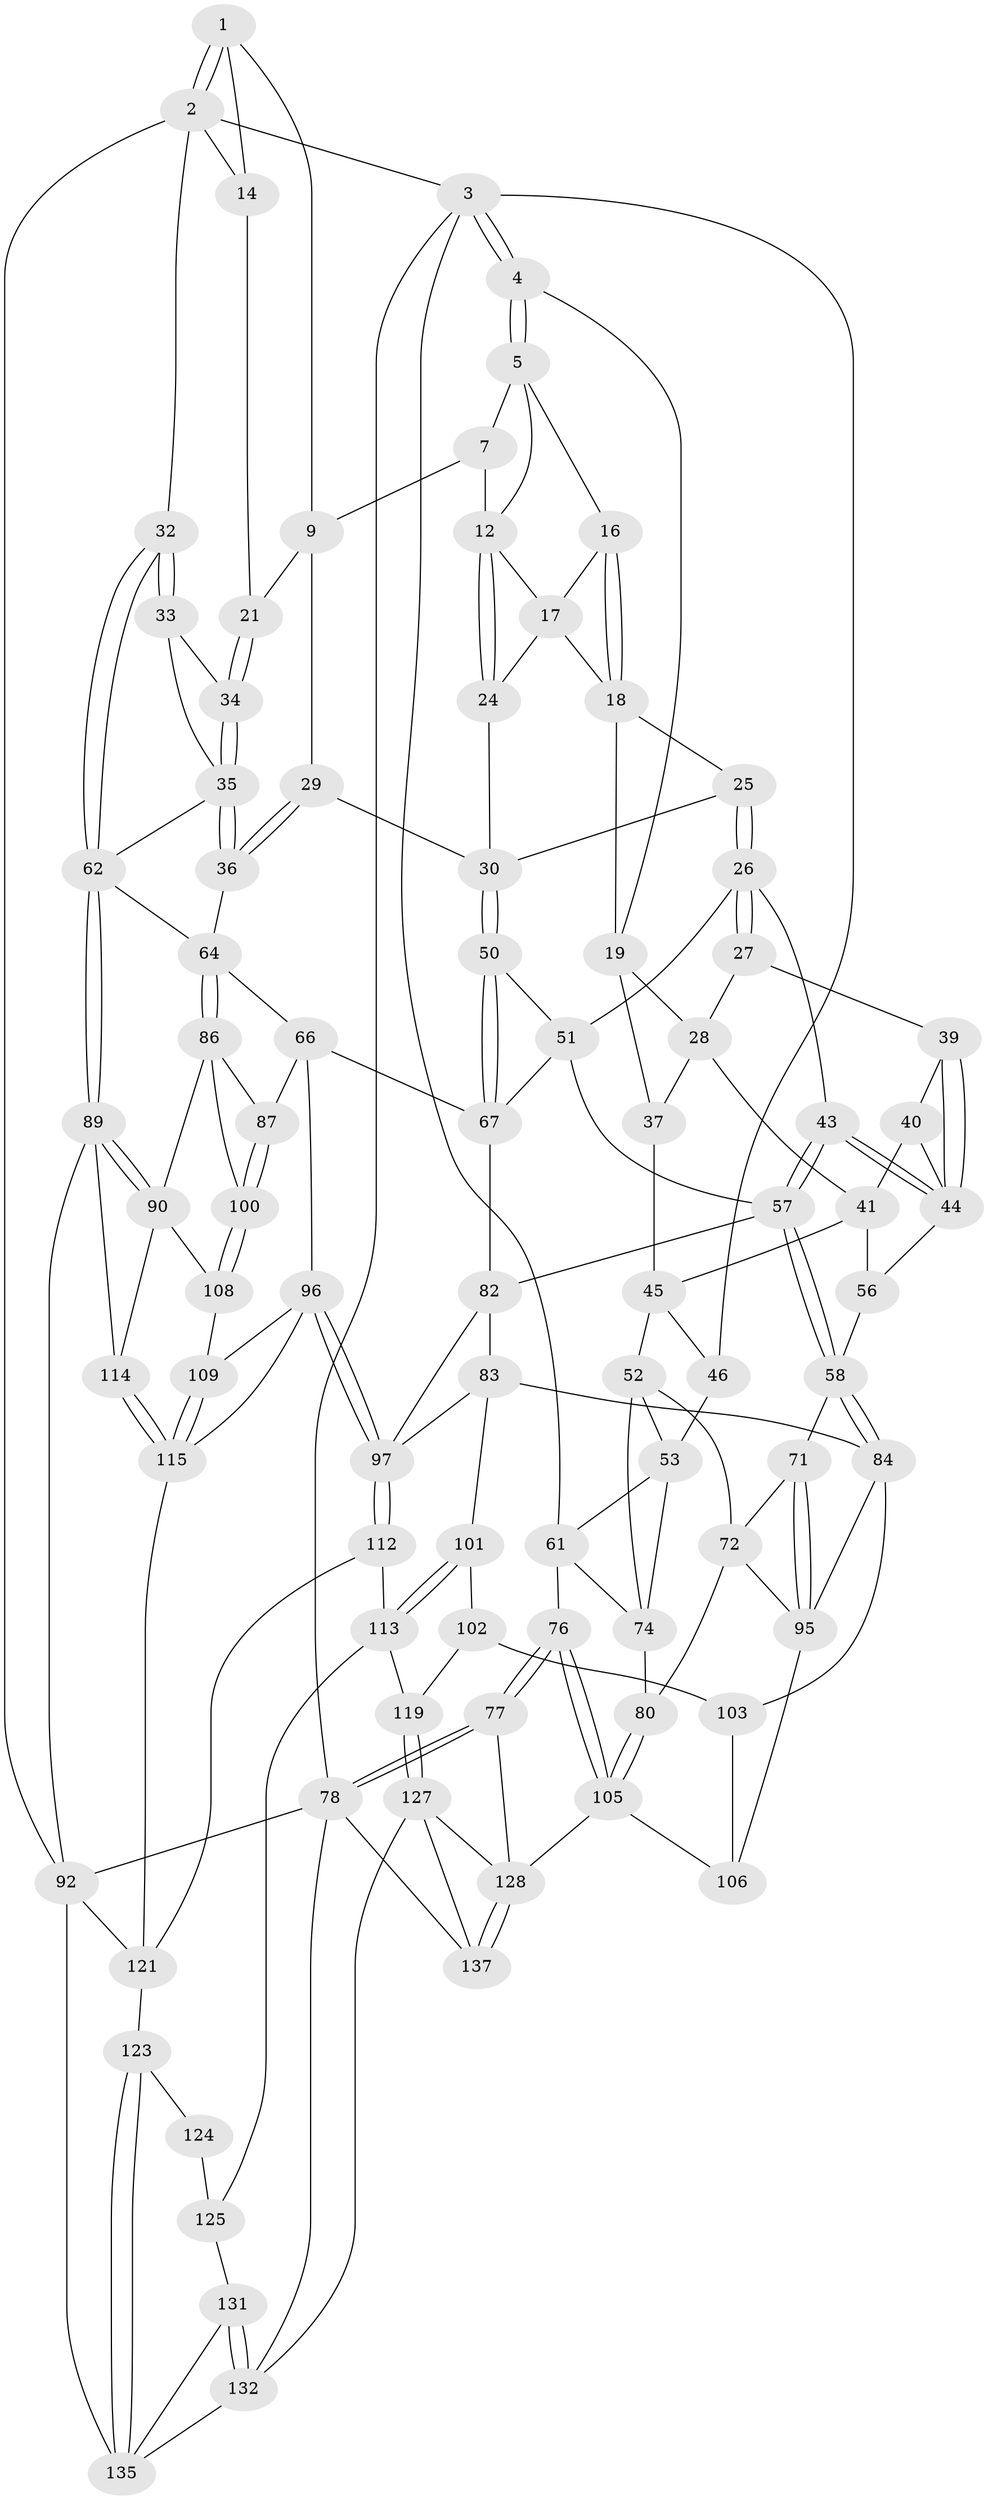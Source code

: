 // original degree distribution, {3: 0.014492753623188406, 6: 0.21739130434782608, 5: 0.5362318840579711, 4: 0.2318840579710145}
// Generated by graph-tools (version 1.1) at 2025/42/03/06/25 10:42:33]
// undirected, 87 vertices, 194 edges
graph export_dot {
graph [start="1"]
  node [color=gray90,style=filled];
  1 [pos="+0.8568448140084651+0",super="+8"];
  2 [pos="+1+0",super="+15"];
  3 [pos="+0+0",super="+47"];
  4 [pos="+0+0"];
  5 [pos="+0.11608854642642367+0",super="+6"];
  7 [pos="+0.8084947991012372+0",super="+11"];
  9 [pos="+0.8453155528280045+0.11775894715368056",super="+10"];
  12 [pos="+0.70401004546703+0.11360138239197438",super="+13"];
  14 [pos="+0.9726950080090814+0.08316342306409771"];
  16 [pos="+0.29285106435791536+0.008911394158796151"];
  17 [pos="+0.5161083285019332+0.00339259793487173",super="+22"];
  18 [pos="+0.3253155921175102+0.0807997251806596",super="+23"];
  19 [pos="+0.3140613533685574+0.09107101191149763",super="+20"];
  21 [pos="+0.9079099372378471+0.13743415182569507"];
  24 [pos="+0.648706671979348+0.15167381226203586"];
  25 [pos="+0.4487433860308801+0.16024263413275128"];
  26 [pos="+0.44293175986073685+0.19165409547316883",super="+42"];
  27 [pos="+0.3269086089401913+0.20116648788781338"];
  28 [pos="+0.2784439496404196+0.1767955251692386",super="+38"];
  29 [pos="+0.788544546440917+0.27891509100561823"];
  30 [pos="+0.6477203112069929+0.2878942747597556",super="+31"];
  32 [pos="+1+0.22109302877931603"];
  33 [pos="+1+0.22439925064360597"];
  34 [pos="+0.9303300654666458+0.1667466427717389"];
  35 [pos="+0.84792324535811+0.287229095591678",super="+55"];
  36 [pos="+0.7981993870314709+0.2883019269239202"];
  37 [pos="+0.15312812358387096+0.16057066045805038"];
  39 [pos="+0.3113342881518904+0.2305348466940628"];
  40 [pos="+0.23148872027320722+0.23964443573150526"];
  41 [pos="+0.20556444586540507+0.23168372934611242",super="+48"];
  43 [pos="+0.4487790803122177+0.28116012038802723"];
  44 [pos="+0.334900611495867+0.2942317934149723",super="+54"];
  45 [pos="+0.08701220807656336+0.23881278046506854",super="+49"];
  46 [pos="+0.056207263120122176+0.2524090214035769"];
  50 [pos="+0.638529594711768+0.2969169420684045"];
  51 [pos="+0.6300351067410219+0.3004299835927433",super="+68"];
  52 [pos="+0.13591554759937083+0.35855149087914023",super="+73"];
  53 [pos="+0.05625177038960731+0.30786968721081936",super="+60"];
  56 [pos="+0.26803411883673417+0.37059888129470747"];
  57 [pos="+0.43870602577413803+0.4110279966680938",super="+69"];
  58 [pos="+0.3468588489085153+0.4563236454272043",super="+59"];
  61 [pos="+0+0.35226344810848464",super="+75"];
  62 [pos="+1+0.4464620048031352",super="+63"];
  64 [pos="+0.866035952966983+0.45008255972515365",super="+65"];
  66 [pos="+0.7277237920060056+0.47240447290049853",super="+88"];
  67 [pos="+0.7209905298999398+0.4704848670567484",super="+70"];
  71 [pos="+0.20925646692023436+0.513959927175878"];
  72 [pos="+0.1960228470678017+0.5144577094665242",super="+79"];
  74 [pos="+0.1035494609104513+0.41180079289972743",super="+81"];
  76 [pos="+0+0.6970846488775483"];
  77 [pos="+0+1"];
  78 [pos="+0+1",super="+138"];
  80 [pos="+0.041646713222954254+0.5665426176057258"];
  82 [pos="+0.4693808639314618+0.4453393217363435",super="+85"];
  83 [pos="+0.43086170003296564+0.5583544776095538",super="+99"];
  84 [pos="+0.36220808821541983+0.5401934019616472",super="+94"];
  86 [pos="+0.8714227252126264+0.4594377710314162",super="+91"];
  87 [pos="+0.8464841771103706+0.5572896082672267"];
  89 [pos="+1+0.5145468479612616",super="+93"];
  90 [pos="+1+0.5380712213356995",super="+111"];
  92 [pos="+1+1",super="+126"];
  95 [pos="+0.29048092415428917+0.6201257047457626",super="+104"];
  96 [pos="+0.7366620789908324+0.6443083599949878",super="+110"];
  97 [pos="+0.6101303630542836+0.7057986852489827",super="+98"];
  100 [pos="+0.9124486774579793+0.609743002033296"];
  101 [pos="+0.3932329913088678+0.6485950099580247"];
  102 [pos="+0.33923893269603134+0.6402465936796199",super="+117"];
  103 [pos="+0.33120526034734443+0.6347286306716747",super="+116"];
  105 [pos="+0.06928096143298397+0.7378862836407833",super="+107"];
  106 [pos="+0.1485878366744596+0.7622483328070908"];
  108 [pos="+0.9040622759103395+0.6324206617091789"];
  109 [pos="+0.8567487546170099+0.6606213333934745"];
  112 [pos="+0.60826075533718+0.7142045822448135"];
  113 [pos="+0.462081372338093+0.7781992584219044",super="+118"];
  114 [pos="+0.9738089242180356+0.7995166520388791"];
  115 [pos="+0.923182724128653+0.7904400047275213",super="+120"];
  119 [pos="+0.3751361937027843+0.837779594653047"];
  121 [pos="+0.7603728364479683+0.8598463735403578",super="+122"];
  123 [pos="+0.6290087437328057+0.8562129631243652"];
  124 [pos="+0.5791964170748934+0.8932382608137385"];
  125 [pos="+0.4771912599665587+0.8848793153890929",super="+130"];
  127 [pos="+0.3741110074660856+0.8401764235374",super="+134"];
  128 [pos="+0.16510834179324013+0.9009496215965456",super="+129"];
  131 [pos="+0.4939594838714046+1"];
  132 [pos="+0.49081621691321947+1",super="+133"];
  135 [pos="+0.6398530106984629+0.91885919978969",super="+136"];
  137 [pos="+0.18685393787784205+0.972698394470339"];
  1 -- 2;
  1 -- 2;
  1 -- 9;
  1 -- 14;
  2 -- 3;
  2 -- 92;
  2 -- 32;
  2 -- 14;
  3 -- 4;
  3 -- 4;
  3 -- 78;
  3 -- 61;
  3 -- 46;
  4 -- 5;
  4 -- 5;
  4 -- 19;
  5 -- 16;
  5 -- 7;
  5 -- 12;
  7 -- 9;
  7 -- 12;
  9 -- 21;
  9 -- 29;
  12 -- 24;
  12 -- 24;
  12 -- 17;
  14 -- 21;
  16 -- 17;
  16 -- 18;
  16 -- 18;
  17 -- 24;
  17 -- 18;
  18 -- 19;
  18 -- 25;
  19 -- 28;
  19 -- 37;
  21 -- 34;
  21 -- 34;
  24 -- 30;
  25 -- 26;
  25 -- 26;
  25 -- 30;
  26 -- 27;
  26 -- 27;
  26 -- 43;
  26 -- 51;
  27 -- 28;
  27 -- 39;
  28 -- 41;
  28 -- 37;
  29 -- 30;
  29 -- 36;
  29 -- 36;
  30 -- 50;
  30 -- 50;
  32 -- 33;
  32 -- 33;
  32 -- 62;
  32 -- 62;
  33 -- 34;
  33 -- 35;
  34 -- 35;
  34 -- 35;
  35 -- 36;
  35 -- 36;
  35 -- 62;
  36 -- 64;
  37 -- 45;
  39 -- 40;
  39 -- 44;
  39 -- 44;
  40 -- 41;
  40 -- 44;
  41 -- 56;
  41 -- 45;
  43 -- 44;
  43 -- 44;
  43 -- 57;
  43 -- 57;
  44 -- 56;
  45 -- 46;
  45 -- 52;
  46 -- 53;
  50 -- 51;
  50 -- 67;
  50 -- 67;
  51 -- 67;
  51 -- 57;
  52 -- 53;
  52 -- 72;
  52 -- 74;
  53 -- 74;
  53 -- 61;
  56 -- 58;
  57 -- 58;
  57 -- 58;
  57 -- 82;
  58 -- 84;
  58 -- 84;
  58 -- 71;
  61 -- 74;
  61 -- 76;
  62 -- 89;
  62 -- 89;
  62 -- 64;
  64 -- 86;
  64 -- 86;
  64 -- 66;
  66 -- 67;
  66 -- 96;
  66 -- 87;
  67 -- 82;
  71 -- 72;
  71 -- 95;
  71 -- 95;
  72 -- 80;
  72 -- 95;
  74 -- 80;
  76 -- 77;
  76 -- 77;
  76 -- 105;
  76 -- 105;
  77 -- 78;
  77 -- 78;
  77 -- 128;
  78 -- 92;
  78 -- 137;
  78 -- 132;
  80 -- 105;
  80 -- 105;
  82 -- 83;
  82 -- 97;
  83 -- 84;
  83 -- 97;
  83 -- 101;
  84 -- 95;
  84 -- 103;
  86 -- 87;
  86 -- 90;
  86 -- 100;
  87 -- 100;
  87 -- 100;
  89 -- 90;
  89 -- 90;
  89 -- 114;
  89 -- 92;
  90 -- 108;
  90 -- 114;
  92 -- 121;
  92 -- 135;
  95 -- 106;
  96 -- 97;
  96 -- 97;
  96 -- 115;
  96 -- 109;
  97 -- 112;
  97 -- 112;
  100 -- 108;
  100 -- 108;
  101 -- 102;
  101 -- 113;
  101 -- 113;
  102 -- 103 [weight=2];
  102 -- 119;
  103 -- 106;
  105 -- 106;
  105 -- 128;
  108 -- 109;
  109 -- 115;
  109 -- 115;
  112 -- 113;
  112 -- 121;
  113 -- 125;
  113 -- 119;
  114 -- 115;
  114 -- 115;
  115 -- 121;
  119 -- 127;
  119 -- 127;
  121 -- 123;
  123 -- 124;
  123 -- 135;
  123 -- 135;
  124 -- 125 [weight=2];
  125 -- 131;
  127 -- 128;
  127 -- 137;
  127 -- 132;
  128 -- 137;
  128 -- 137;
  131 -- 132;
  131 -- 132;
  131 -- 135;
  132 -- 135;
}
